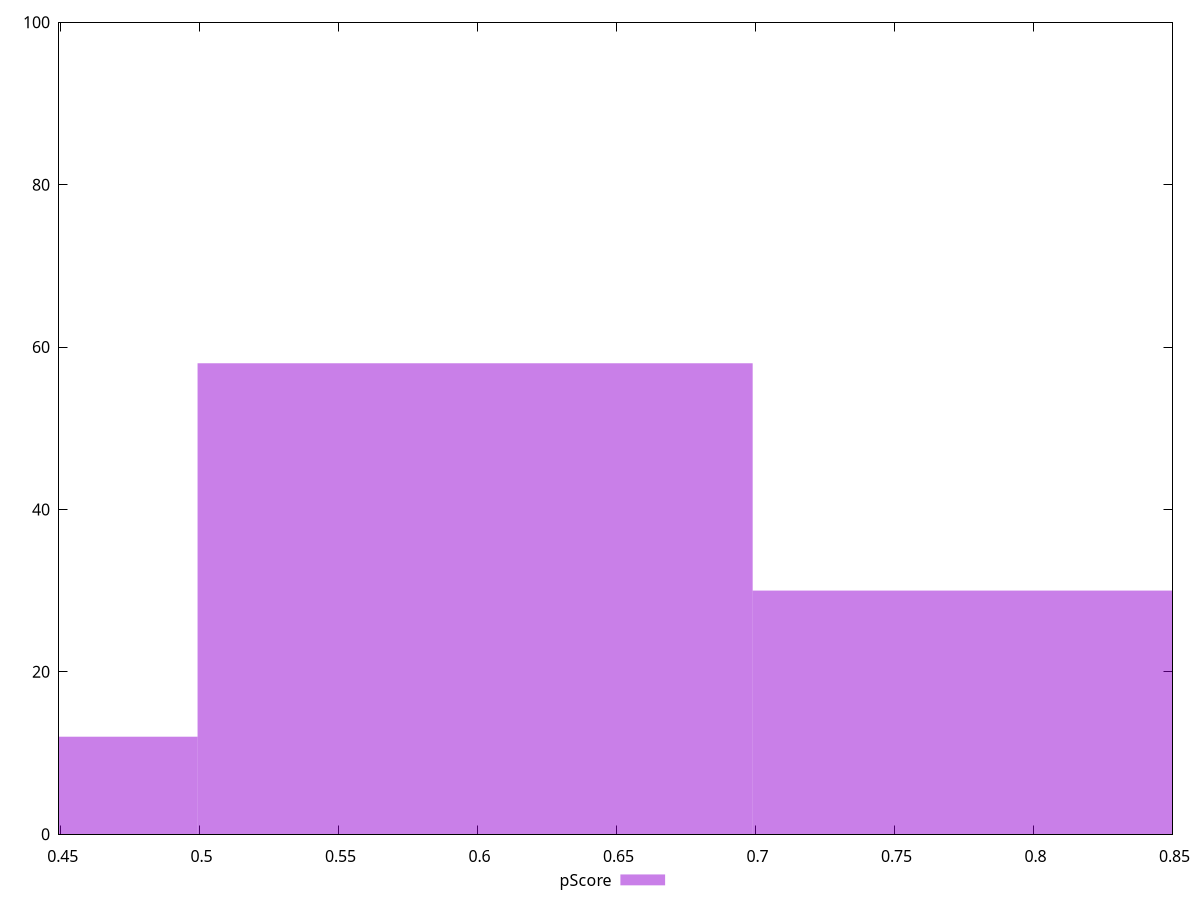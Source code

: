 reset

$pScore <<EOF
0.3994078903464741 12
0.5991118355197111 58
0.7988157806929482 30
EOF

set key outside below
set boxwidth 0.19970394517323706
set xrange [0.44941176470588234:0.85]
set yrange [0:100]
set trange [0:100]
set style fill transparent solid 0.5 noborder
set terminal svg size 640, 490 enhanced background rgb 'white'
set output "report_00013_2021-02-09T12-04-24.940Z/uses-http2/samples/pages+cached+noadtech+nomedia/pScore/histogram.svg"

plot $pScore title "pScore" with boxes

reset
